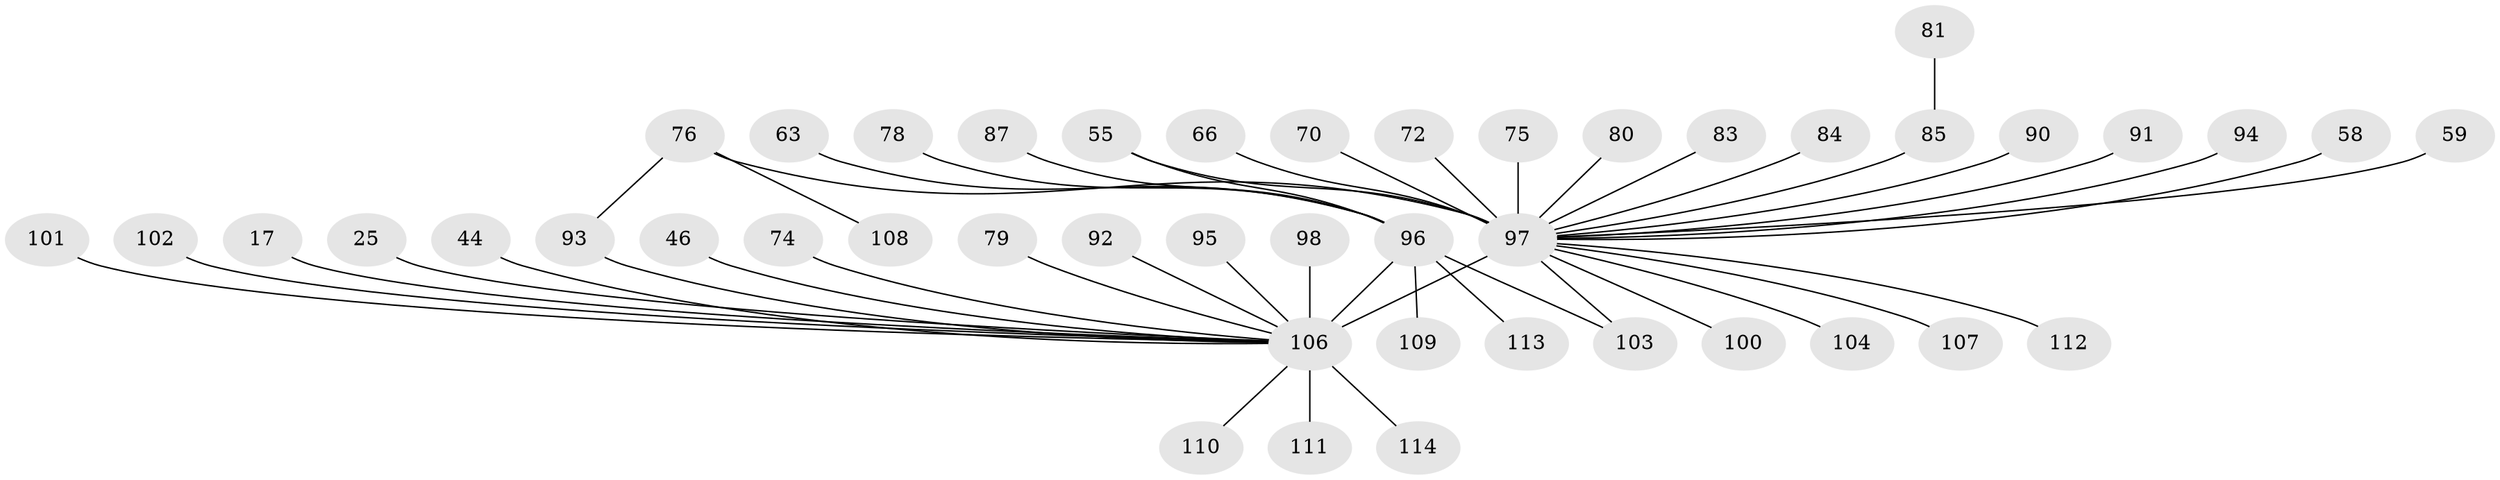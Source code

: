 // original degree distribution, {12: 0.017543859649122806, 14: 0.017543859649122806, 20: 0.008771929824561403, 8: 0.017543859649122806, 5: 0.02631578947368421, 2: 0.23684210526315788, 3: 0.14912280701754385, 1: 0.4824561403508772, 4: 0.02631578947368421, 6: 0.008771929824561403, 7: 0.008771929824561403}
// Generated by graph-tools (version 1.1) at 2025/50/03/04/25 21:50:42]
// undirected, 45 vertices, 47 edges
graph export_dot {
graph [start="1"]
  node [color=gray90,style=filled];
  17;
  25;
  44;
  46 [super="+7"];
  55;
  58;
  59;
  63;
  66;
  70;
  72 [super="+61"];
  74;
  75;
  76 [super="+69+27"];
  78;
  79;
  80 [super="+62"];
  81 [super="+56"];
  83;
  84;
  85 [super="+19+65"];
  87;
  90;
  91;
  92 [super="+33+37"];
  93 [super="+47"];
  94;
  95;
  96 [super="+21+42+50+73+53"];
  97 [super="+10+9+23+49+39+29+34+36+45+57"];
  98;
  100;
  101;
  102;
  103 [super="+86"];
  104;
  106 [super="+89+99"];
  107;
  108;
  109 [super="+105"];
  110;
  111 [super="+18+67"];
  112 [super="+13+60"];
  113;
  114;
  17 -- 106;
  25 -- 106;
  44 -- 106;
  46 -- 106;
  55 -- 97;
  55 -- 96;
  58 -- 97;
  59 -- 97;
  63 -- 96;
  66 -- 97;
  70 -- 97;
  72 -- 97;
  74 -- 106;
  75 -- 97;
  76 -- 108;
  76 -- 97 [weight=4];
  76 -- 93 [weight=2];
  78 -- 96;
  79 -- 106;
  80 -- 97;
  81 -- 85;
  83 -- 97;
  84 -- 97;
  85 -- 97 [weight=3];
  87 -- 96;
  90 -- 97;
  91 -- 97;
  92 -- 106;
  93 -- 106;
  94 -- 97;
  95 -- 106;
  96 -- 109;
  96 -- 113;
  96 -- 103;
  96 -- 106 [weight=8];
  97 -- 104;
  97 -- 112;
  97 -- 100;
  97 -- 107;
  97 -- 103 [weight=2];
  97 -- 106 [weight=12];
  98 -- 106;
  101 -- 106;
  102 -- 106;
  106 -- 110;
  106 -- 111 [weight=2];
  106 -- 114;
}
